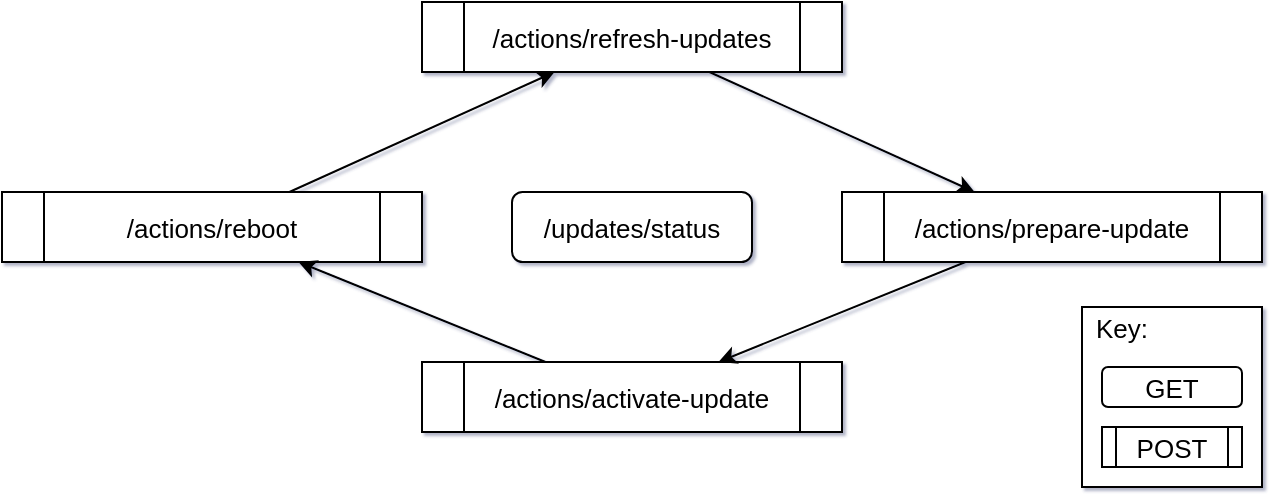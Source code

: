 <mxfile version="12.4.8" type="device"><diagram id="giZAHtWMypYogrpCSbqG" name="Page-1"><mxGraphModel dx="1969" dy="723" grid="1" gridSize="10" guides="1" tooltips="1" connect="1" arrows="1" fold="1" page="1" pageScale="1" pageWidth="300" pageHeight="200" math="0" shadow="1"><root><mxCell id="0"/><mxCell id="1" parent="0"/><mxCell id="9YyjxrbnnL_DtxW75XuU-3" value="/updates/status" style="rounded=1;whiteSpace=wrap;html=1;fontSize=13;" parent="1" vertex="1"><mxGeometry x="345" y="165" width="120" height="35" as="geometry"/></mxCell><mxCell id="9YyjxrbnnL_DtxW75XuU-4" value="/actions/refresh-updates" style="shape=process;whiteSpace=wrap;html=1;backgroundOutline=1;fontSize=13;" parent="1" vertex="1"><mxGeometry x="300" y="70" width="210" height="35" as="geometry"/></mxCell><mxCell id="9YyjxrbnnL_DtxW75XuU-6" value="/actions/prepare-update" style="shape=process;whiteSpace=wrap;html=1;backgroundOutline=1;fontSize=13;" parent="1" vertex="1"><mxGeometry x="510" y="165" width="210" height="35" as="geometry"/></mxCell><mxCell id="9YyjxrbnnL_DtxW75XuU-7" value="/actions/activate-update" style="shape=process;whiteSpace=wrap;html=1;backgroundOutline=1;fontSize=13;" parent="1" vertex="1"><mxGeometry x="300" y="250" width="210" height="35" as="geometry"/></mxCell><mxCell id="9YyjxrbnnL_DtxW75XuU-8" value="/actions/reboot" style="shape=process;whiteSpace=wrap;html=1;backgroundOutline=1;fontSize=13;" parent="1" vertex="1"><mxGeometry x="90" y="165" width="210" height="35" as="geometry"/></mxCell><mxCell id="9YyjxrbnnL_DtxW75XuU-9" value="" style="endArrow=classic;html=1;fontSize=13;" parent="1" source="9YyjxrbnnL_DtxW75XuU-4" target="9YyjxrbnnL_DtxW75XuU-6" edge="1"><mxGeometry width="50" height="50" relative="1" as="geometry"><mxPoint x="50" y="420" as="sourcePoint"/><mxPoint x="600" y="90" as="targetPoint"/></mxGeometry></mxCell><mxCell id="9YyjxrbnnL_DtxW75XuU-10" value="" style="endArrow=classic;html=1;fontSize=13;" parent="1" source="9YyjxrbnnL_DtxW75XuU-6" target="9YyjxrbnnL_DtxW75XuU-7" edge="1"><mxGeometry width="50" height="50" relative="1" as="geometry"><mxPoint x="50" y="430" as="sourcePoint"/><mxPoint x="100" y="380" as="targetPoint"/></mxGeometry></mxCell><mxCell id="9YyjxrbnnL_DtxW75XuU-11" value="" style="endArrow=classic;html=1;fontSize=13;" parent="1" source="9YyjxrbnnL_DtxW75XuU-7" target="9YyjxrbnnL_DtxW75XuU-8" edge="1"><mxGeometry width="50" height="50" relative="1" as="geometry"><mxPoint x="50" y="430" as="sourcePoint"/><mxPoint x="100" y="380" as="targetPoint"/></mxGeometry></mxCell><mxCell id="9YyjxrbnnL_DtxW75XuU-12" value="" style="endArrow=classic;html=1;fontSize=13;" parent="1" source="9YyjxrbnnL_DtxW75XuU-8" target="9YyjxrbnnL_DtxW75XuU-4" edge="1"><mxGeometry width="50" height="50" relative="1" as="geometry"><mxPoint x="50" y="420" as="sourcePoint"/><mxPoint x="100" y="370" as="targetPoint"/></mxGeometry></mxCell><mxCell id="0fn1o8lAdoxXsapA9mmK-7" value="" style="group" vertex="1" connectable="0" parent="1"><mxGeometry x="630" y="222.5" width="90" height="90" as="geometry"/></mxCell><mxCell id="0fn1o8lAdoxXsapA9mmK-2" value="" style="rounded=0;whiteSpace=wrap;html=1;fontSize=13;" vertex="1" parent="0fn1o8lAdoxXsapA9mmK-7"><mxGeometry width="90" height="90" as="geometry"/></mxCell><mxCell id="0fn1o8lAdoxXsapA9mmK-3" value="Key:" style="text;html=1;strokeColor=none;fillColor=none;align=center;verticalAlign=middle;whiteSpace=wrap;rounded=0;fontSize=13;" vertex="1" parent="0fn1o8lAdoxXsapA9mmK-7"><mxGeometry width="40" height="20" as="geometry"/></mxCell><mxCell id="0fn1o8lAdoxXsapA9mmK-5" value="GET" style="rounded=1;whiteSpace=wrap;html=1;fontSize=13;" vertex="1" parent="0fn1o8lAdoxXsapA9mmK-7"><mxGeometry x="10" y="30" width="70" height="20" as="geometry"/></mxCell><mxCell id="0fn1o8lAdoxXsapA9mmK-6" value="POST" style="shape=process;whiteSpace=wrap;html=1;backgroundOutline=1;fontSize=13;" vertex="1" parent="0fn1o8lAdoxXsapA9mmK-7"><mxGeometry x="10" y="60" width="70" height="20" as="geometry"/></mxCell></root></mxGraphModel></diagram></mxfile>